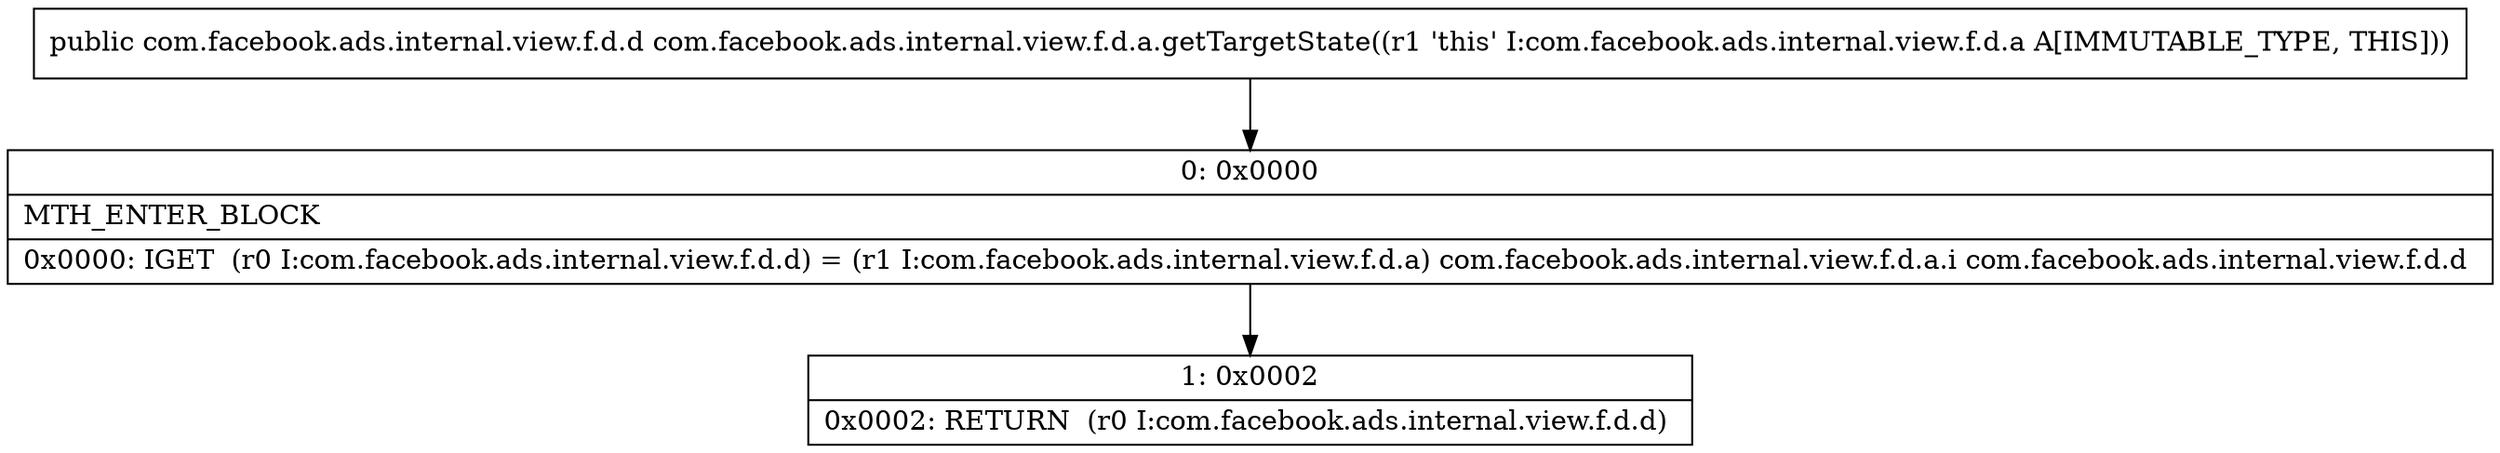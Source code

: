 digraph "CFG forcom.facebook.ads.internal.view.f.d.a.getTargetState()Lcom\/facebook\/ads\/internal\/view\/f\/d\/d;" {
Node_0 [shape=record,label="{0\:\ 0x0000|MTH_ENTER_BLOCK\l|0x0000: IGET  (r0 I:com.facebook.ads.internal.view.f.d.d) = (r1 I:com.facebook.ads.internal.view.f.d.a) com.facebook.ads.internal.view.f.d.a.i com.facebook.ads.internal.view.f.d.d \l}"];
Node_1 [shape=record,label="{1\:\ 0x0002|0x0002: RETURN  (r0 I:com.facebook.ads.internal.view.f.d.d) \l}"];
MethodNode[shape=record,label="{public com.facebook.ads.internal.view.f.d.d com.facebook.ads.internal.view.f.d.a.getTargetState((r1 'this' I:com.facebook.ads.internal.view.f.d.a A[IMMUTABLE_TYPE, THIS])) }"];
MethodNode -> Node_0;
Node_0 -> Node_1;
}


